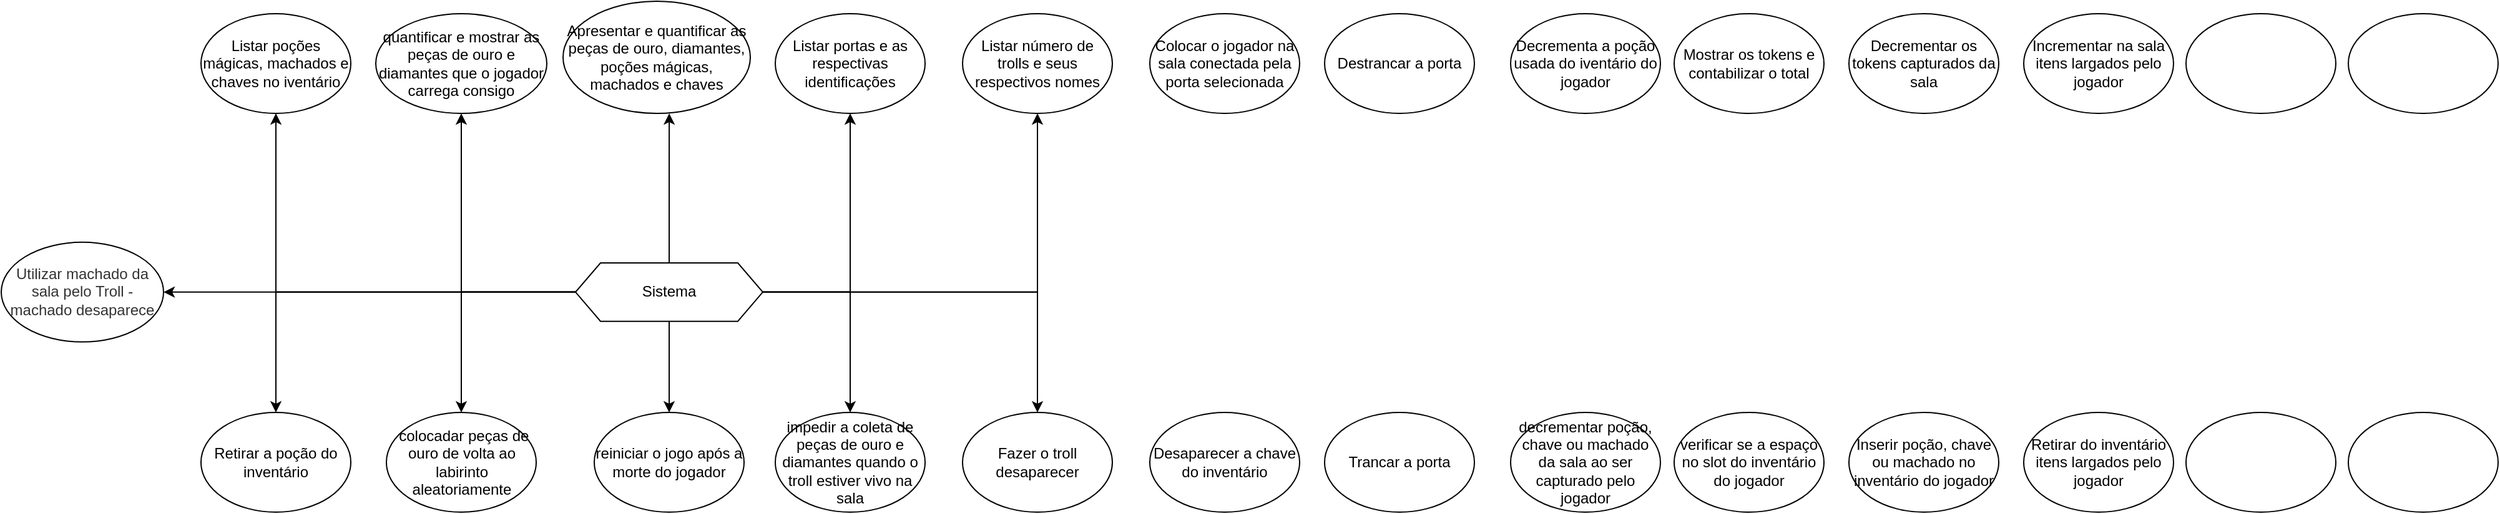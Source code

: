 <mxfile version="14.4.3" type="device" pages="2"><diagram id="KRHu_80R7PJStwcegiyl" name="Página-1"><mxGraphModel dx="7375" dy="848" grid="1" gridSize="10" guides="1" tooltips="1" connect="1" arrows="1" fold="1" page="1" pageScale="1" pageWidth="827" pageHeight="1169" math="0" shadow="0"><root><mxCell id="0"/><mxCell id="1" parent="0"/><mxCell id="p8cwWDW_OP8U_E5JMbLY-8" style="edgeStyle=orthogonalEdgeStyle;rounded=0;orthogonalLoop=1;jettySize=auto;html=1;exitX=0;exitY=0.5;exitDx=0;exitDy=0;entryX=1;entryY=0.5;entryDx=0;entryDy=0;" edge="1" parent="1" source="p8cwWDW_OP8U_E5JMbLY-1" target="p8cwWDW_OP8U_E5JMbLY-7"><mxGeometry relative="1" as="geometry"/></mxCell><mxCell id="p8cwWDW_OP8U_E5JMbLY-9" style="edgeStyle=orthogonalEdgeStyle;rounded=0;orthogonalLoop=1;jettySize=auto;html=1;exitX=0;exitY=0.5;exitDx=0;exitDy=0;" edge="1" parent="1" source="p8cwWDW_OP8U_E5JMbLY-1" target="p8cwWDW_OP8U_E5JMbLY-2"><mxGeometry relative="1" as="geometry"/></mxCell><mxCell id="p8cwWDW_OP8U_E5JMbLY-10" style="edgeStyle=orthogonalEdgeStyle;rounded=0;orthogonalLoop=1;jettySize=auto;html=1;exitX=0;exitY=0.5;exitDx=0;exitDy=0;entryX=0.5;entryY=1;entryDx=0;entryDy=0;" edge="1" parent="1" source="p8cwWDW_OP8U_E5JMbLY-1" target="p8cwWDW_OP8U_E5JMbLY-3"><mxGeometry relative="1" as="geometry"/></mxCell><mxCell id="p8cwWDW_OP8U_E5JMbLY-11" style="edgeStyle=orthogonalEdgeStyle;rounded=0;orthogonalLoop=1;jettySize=auto;html=1;exitX=0.5;exitY=0;exitDx=0;exitDy=0;entryX=0.567;entryY=1;entryDx=0;entryDy=0;entryPerimeter=0;" edge="1" parent="1" source="p8cwWDW_OP8U_E5JMbLY-1" target="p8cwWDW_OP8U_E5JMbLY-4"><mxGeometry relative="1" as="geometry"/></mxCell><mxCell id="p8cwWDW_OP8U_E5JMbLY-17" style="edgeStyle=orthogonalEdgeStyle;rounded=0;orthogonalLoop=1;jettySize=auto;html=1;exitX=0;exitY=0.5;exitDx=0;exitDy=0;entryX=0.5;entryY=0;entryDx=0;entryDy=0;" edge="1" parent="1" source="p8cwWDW_OP8U_E5JMbLY-1" target="p8cwWDW_OP8U_E5JMbLY-12"><mxGeometry relative="1" as="geometry"/></mxCell><mxCell id="p8cwWDW_OP8U_E5JMbLY-18" style="edgeStyle=orthogonalEdgeStyle;rounded=0;orthogonalLoop=1;jettySize=auto;html=1;exitX=0;exitY=0.5;exitDx=0;exitDy=0;entryX=0.5;entryY=0;entryDx=0;entryDy=0;" edge="1" parent="1" source="p8cwWDW_OP8U_E5JMbLY-1" target="p8cwWDW_OP8U_E5JMbLY-13"><mxGeometry relative="1" as="geometry"/></mxCell><mxCell id="p8cwWDW_OP8U_E5JMbLY-19" style="edgeStyle=orthogonalEdgeStyle;rounded=0;orthogonalLoop=1;jettySize=auto;html=1;exitX=0.5;exitY=1;exitDx=0;exitDy=0;entryX=0.5;entryY=0;entryDx=0;entryDy=0;" edge="1" parent="1" source="p8cwWDW_OP8U_E5JMbLY-1" target="p8cwWDW_OP8U_E5JMbLY-14"><mxGeometry relative="1" as="geometry"/></mxCell><mxCell id="p8cwWDW_OP8U_E5JMbLY-20" style="edgeStyle=orthogonalEdgeStyle;rounded=0;orthogonalLoop=1;jettySize=auto;html=1;exitX=1;exitY=0.5;exitDx=0;exitDy=0;" edge="1" parent="1" source="p8cwWDW_OP8U_E5JMbLY-1" target="p8cwWDW_OP8U_E5JMbLY-5"><mxGeometry relative="1" as="geometry"/></mxCell><mxCell id="p8cwWDW_OP8U_E5JMbLY-21" style="edgeStyle=orthogonalEdgeStyle;rounded=0;orthogonalLoop=1;jettySize=auto;html=1;exitX=1;exitY=0.5;exitDx=0;exitDy=0;entryX=0.5;entryY=1;entryDx=0;entryDy=0;" edge="1" parent="1" source="p8cwWDW_OP8U_E5JMbLY-1" target="p8cwWDW_OP8U_E5JMbLY-6"><mxGeometry relative="1" as="geometry"/></mxCell><mxCell id="p8cwWDW_OP8U_E5JMbLY-22" style="edgeStyle=orthogonalEdgeStyle;rounded=0;orthogonalLoop=1;jettySize=auto;html=1;exitX=1;exitY=0.5;exitDx=0;exitDy=0;" edge="1" parent="1" source="p8cwWDW_OP8U_E5JMbLY-1" target="p8cwWDW_OP8U_E5JMbLY-15"><mxGeometry relative="1" as="geometry"/></mxCell><mxCell id="p8cwWDW_OP8U_E5JMbLY-23" style="edgeStyle=orthogonalEdgeStyle;rounded=0;orthogonalLoop=1;jettySize=auto;html=1;exitX=1;exitY=0.5;exitDx=0;exitDy=0;" edge="1" parent="1" source="p8cwWDW_OP8U_E5JMbLY-1" target="p8cwWDW_OP8U_E5JMbLY-16"><mxGeometry relative="1" as="geometry"/></mxCell><mxCell id="p8cwWDW_OP8U_E5JMbLY-1" value="Sistema" style="shape=hexagon;perimeter=hexagonPerimeter2;whiteSpace=wrap;html=1;fixedSize=1;" vertex="1" parent="1"><mxGeometry x="-4590" y="360" width="150" height="46.82" as="geometry"/></mxCell><mxCell id="p8cwWDW_OP8U_E5JMbLY-2" value="Listar poções mágicas, machados e chaves no iventário" style="ellipse;whiteSpace=wrap;html=1;" vertex="1" parent="1"><mxGeometry x="-4890" y="160" width="120" height="80" as="geometry"/></mxCell><mxCell id="p8cwWDW_OP8U_E5JMbLY-3" value="&lt;span&gt;quantificar e mostrar as peças de ouro e diamantes que o jogador carrega consigo&lt;/span&gt;" style="ellipse;whiteSpace=wrap;html=1;" vertex="1" parent="1"><mxGeometry x="-4750" y="160" width="137" height="80" as="geometry"/></mxCell><mxCell id="p8cwWDW_OP8U_E5JMbLY-4" value="&lt;span&gt;Apresentar e quantificar as peças de ouro, diamantes, poções mágicas, machados e chaves&lt;/span&gt;" style="ellipse;whiteSpace=wrap;html=1;" vertex="1" parent="1"><mxGeometry x="-4600" y="150" width="150" height="90" as="geometry"/></mxCell><mxCell id="p8cwWDW_OP8U_E5JMbLY-5" value="&lt;span&gt;Listar portas e as respectivas identificações&lt;/span&gt;" style="ellipse;whiteSpace=wrap;html=1;" vertex="1" parent="1"><mxGeometry x="-4430" y="160" width="120" height="80" as="geometry"/></mxCell><mxCell id="p8cwWDW_OP8U_E5JMbLY-6" value="&lt;span&gt;Listar número de trolls e seus respectivos nomes&lt;/span&gt;" style="ellipse;whiteSpace=wrap;html=1;" vertex="1" parent="1"><mxGeometry x="-4280" y="160" width="120" height="80" as="geometry"/></mxCell><mxCell id="p8cwWDW_OP8U_E5JMbLY-7" value="&lt;span style=&quot;color: rgb(51 , 51 , 51)&quot;&gt;Utilizar machado da sala pelo Troll - machado desaparece&lt;/span&gt;" style="ellipse;whiteSpace=wrap;html=1;" vertex="1" parent="1"><mxGeometry x="-5050" y="343.41" width="130" height="80" as="geometry"/></mxCell><mxCell id="p8cwWDW_OP8U_E5JMbLY-12" value="&lt;span&gt;Retirar a poção do inventário&lt;/span&gt;" style="ellipse;whiteSpace=wrap;html=1;" vertex="1" parent="1"><mxGeometry x="-4890" y="480" width="120" height="80" as="geometry"/></mxCell><mxCell id="p8cwWDW_OP8U_E5JMbLY-13" value="&lt;span&gt;&amp;nbsp;colocadar peças de ouro de volta ao labirinto aleatoriamente&lt;/span&gt;" style="ellipse;whiteSpace=wrap;html=1;" vertex="1" parent="1"><mxGeometry x="-4741.5" y="480" width="120" height="80" as="geometry"/></mxCell><mxCell id="p8cwWDW_OP8U_E5JMbLY-14" value="reiniciar o jogo após a morte do jogador" style="ellipse;whiteSpace=wrap;html=1;" vertex="1" parent="1"><mxGeometry x="-4575" y="480" width="120" height="80" as="geometry"/></mxCell><mxCell id="p8cwWDW_OP8U_E5JMbLY-15" value="impedir a coleta de peças de ouro e diamantes quando o troll estiver vivo na sala" style="ellipse;whiteSpace=wrap;html=1;" vertex="1" parent="1"><mxGeometry x="-4430" y="480" width="120" height="80" as="geometry"/></mxCell><mxCell id="p8cwWDW_OP8U_E5JMbLY-16" value="Fazer o troll desaparecer" style="ellipse;whiteSpace=wrap;html=1;" vertex="1" parent="1"><mxGeometry x="-4280" y="480" width="120" height="80" as="geometry"/></mxCell><mxCell id="p8cwWDW_OP8U_E5JMbLY-24" value="Colocar o jogador na sala conectada pela porta selecionada" style="ellipse;whiteSpace=wrap;html=1;" vertex="1" parent="1"><mxGeometry x="-4130" y="160" width="120" height="80" as="geometry"/></mxCell><mxCell id="p8cwWDW_OP8U_E5JMbLY-25" value="Desaparecer a chave do inventário" style="ellipse;whiteSpace=wrap;html=1;" vertex="1" parent="1"><mxGeometry x="-4130" y="480" width="120" height="80" as="geometry"/></mxCell><mxCell id="p8cwWDW_OP8U_E5JMbLY-26" value="Destrancar a porta" style="ellipse;whiteSpace=wrap;html=1;" vertex="1" parent="1"><mxGeometry x="-3990" y="160" width="120" height="80" as="geometry"/></mxCell><mxCell id="p8cwWDW_OP8U_E5JMbLY-27" value="Trancar a porta" style="ellipse;whiteSpace=wrap;html=1;" vertex="1" parent="1"><mxGeometry x="-3990" y="480" width="120" height="80" as="geometry"/></mxCell><mxCell id="p8cwWDW_OP8U_E5JMbLY-28" value="Decrementa a poção usada do iventário do jogador" style="ellipse;whiteSpace=wrap;html=1;" vertex="1" parent="1"><mxGeometry x="-3841" y="160" width="120" height="80" as="geometry"/></mxCell><mxCell id="p8cwWDW_OP8U_E5JMbLY-29" value="decrementar poção, chave ou machado da sala ao ser capturado pelo jogador" style="ellipse;whiteSpace=wrap;html=1;" vertex="1" parent="1"><mxGeometry x="-3841" y="480" width="120" height="80" as="geometry"/></mxCell><mxCell id="p8cwWDW_OP8U_E5JMbLY-30" value="Mostrar os tokens e contabilizar o total" style="ellipse;whiteSpace=wrap;html=1;" vertex="1" parent="1"><mxGeometry x="-3710" y="160" width="120" height="80" as="geometry"/></mxCell><mxCell id="p8cwWDW_OP8U_E5JMbLY-31" value="verificar se a espaço no slot do inventário do jogador" style="ellipse;whiteSpace=wrap;html=1;" vertex="1" parent="1"><mxGeometry x="-3710" y="480" width="120" height="80" as="geometry"/></mxCell><mxCell id="p8cwWDW_OP8U_E5JMbLY-32" value="Decrementar os tokens capturados da sala" style="ellipse;whiteSpace=wrap;html=1;" vertex="1" parent="1"><mxGeometry x="-3570" y="160" width="120" height="80" as="geometry"/></mxCell><mxCell id="p8cwWDW_OP8U_E5JMbLY-33" value="Inserir poção, chave ou machado no inventário do jogador" style="ellipse;whiteSpace=wrap;html=1;" vertex="1" parent="1"><mxGeometry x="-3570" y="480" width="120" height="80" as="geometry"/></mxCell><mxCell id="p8cwWDW_OP8U_E5JMbLY-34" value="Incrementar na sala itens largados pelo jogador" style="ellipse;whiteSpace=wrap;html=1;" vertex="1" parent="1"><mxGeometry x="-3430" y="160" width="120" height="80" as="geometry"/></mxCell><mxCell id="p8cwWDW_OP8U_E5JMbLY-35" value="Retirar do inventário itens largados pelo jogador" style="ellipse;whiteSpace=wrap;html=1;" vertex="1" parent="1"><mxGeometry x="-3430" y="480" width="120" height="80" as="geometry"/></mxCell><mxCell id="p8cwWDW_OP8U_E5JMbLY-36" value="" style="ellipse;whiteSpace=wrap;html=1;" vertex="1" parent="1"><mxGeometry x="-3300" y="160" width="120" height="80" as="geometry"/></mxCell><mxCell id="p8cwWDW_OP8U_E5JMbLY-37" value="" style="ellipse;whiteSpace=wrap;html=1;" vertex="1" parent="1"><mxGeometry x="-3300" y="480" width="120" height="80" as="geometry"/></mxCell><mxCell id="p8cwWDW_OP8U_E5JMbLY-38" value="" style="ellipse;whiteSpace=wrap;html=1;" vertex="1" parent="1"><mxGeometry x="-3170" y="160" width="120" height="80" as="geometry"/></mxCell><mxCell id="p8cwWDW_OP8U_E5JMbLY-39" value="" style="ellipse;whiteSpace=wrap;html=1;" vertex="1" parent="1"><mxGeometry x="-3170" y="480" width="120" height="80" as="geometry"/></mxCell></root></mxGraphModel></diagram><diagram id="WXObSvlNgrBl4VupW67s" name="Página-2"><mxGraphModel dx="5721" dy="848" grid="1" gridSize="10" guides="1" tooltips="1" connect="1" arrows="1" fold="1" page="1" pageScale="1" pageWidth="827" pageHeight="1169" math="0" shadow="0"><root><mxCell id="G9pF4uTXSzu1Kpu80Hzo-0"/><mxCell id="G9pF4uTXSzu1Kpu80Hzo-1" parent="G9pF4uTXSzu1Kpu80Hzo-0"/><mxCell id="G9pF4uTXSzu1Kpu80Hzo-2" value="Usuário" style="shape=hexagon;perimeter=hexagonPerimeter2;whiteSpace=wrap;html=1;fixedSize=1;" vertex="1" parent="G9pF4uTXSzu1Kpu80Hzo-1"><mxGeometry x="-2945" y="350.0" width="150" height="46.82" as="geometry"/></mxCell><mxCell id="G9pF4uTXSzu1Kpu80Hzo-3" value="Coletar tokens" style="ellipse;whiteSpace=wrap;html=1;" vertex="1" parent="G9pF4uTXSzu1Kpu80Hzo-1"><mxGeometry x="-3220" y="200" width="120" height="80" as="geometry"/></mxCell><mxCell id="G9pF4uTXSzu1Kpu80Hzo-4" value="&lt;span&gt;Utilizar o comando de largar o item (poção, chave ou machado)&lt;/span&gt;" style="ellipse;whiteSpace=wrap;html=1;" vertex="1" parent="G9pF4uTXSzu1Kpu80Hzo-1"><mxGeometry x="-3220" y="460" width="120" height="80" as="geometry"/></mxCell><mxCell id="G9pF4uTXSzu1Kpu80Hzo-5" value="&lt;span&gt;Utilizar o comando&amp;nbsp; de visualização inventário&lt;/span&gt;" style="ellipse;whiteSpace=wrap;html=1;" vertex="1" parent="G9pF4uTXSzu1Kpu80Hzo-1"><mxGeometry x="-3080" y="200" width="120" height="80" as="geometry"/></mxCell><mxCell id="G9pF4uTXSzu1Kpu80Hzo-6" value="&lt;span&gt;Selecionar a porta desejada&lt;/span&gt;" style="ellipse;whiteSpace=wrap;html=1;" vertex="1" parent="G9pF4uTXSzu1Kpu80Hzo-1"><mxGeometry x="-3080" y="460" width="120" height="80" as="geometry"/></mxCell><mxCell id="G9pF4uTXSzu1Kpu80Hzo-7" value="&lt;span&gt;Utilizar o comando&amp;nbsp; de visualização da sala&lt;/span&gt;" style="ellipse;whiteSpace=wrap;html=1;" vertex="1" parent="G9pF4uTXSzu1Kpu80Hzo-1"><mxGeometry x="-2930" y="200" width="120" height="80" as="geometry"/></mxCell><mxCell id="G9pF4uTXSzu1Kpu80Hzo-8" value="&lt;span&gt;Utilizar os comandos de navegação&lt;/span&gt;" style="ellipse;whiteSpace=wrap;html=1;" vertex="1" parent="G9pF4uTXSzu1Kpu80Hzo-1"><mxGeometry x="-2930" y="460" width="120" height="80" as="geometry"/></mxCell><mxCell id="G9pF4uTXSzu1Kpu80Hzo-9" value="&lt;span style=&quot;color: rgb(51 , 51 , 51)&quot;&gt;Utilizar um machado para matar a troll&lt;/span&gt;" style="ellipse;whiteSpace=wrap;html=1;" vertex="1" parent="G9pF4uTXSzu1Kpu80Hzo-1"><mxGeometry x="-2770" y="200" width="120" height="80" as="geometry"/></mxCell><mxCell id="G9pF4uTXSzu1Kpu80Hzo-10" value="&lt;span style=&quot;color: rgb(51 , 51 , 51)&quot;&gt;Utilizar uma poção para trancar a porta&lt;/span&gt;" style="ellipse;whiteSpace=wrap;html=1;" vertex="1" parent="G9pF4uTXSzu1Kpu80Hzo-1"><mxGeometry x="-2770" y="460" width="120" height="80" as="geometry"/></mxCell><mxCell id="G9pF4uTXSzu1Kpu80Hzo-11" value="" style="ellipse;whiteSpace=wrap;html=1;" vertex="1" parent="G9pF4uTXSzu1Kpu80Hzo-1"><mxGeometry x="-2620" y="200" width="120" height="80" as="geometry"/></mxCell><mxCell id="G9pF4uTXSzu1Kpu80Hzo-12" value="&lt;span&gt;Utilizar o comando de coletar o item (poção, chave ou machado)&lt;/span&gt;" style="ellipse;whiteSpace=wrap;html=1;" vertex="1" parent="G9pF4uTXSzu1Kpu80Hzo-1"><mxGeometry x="-2620" y="460" width="120" height="80" as="geometry"/></mxCell><mxCell id="G9pF4uTXSzu1Kpu80Hzo-13" value="" style="ellipse;whiteSpace=wrap;html=1;" vertex="1" parent="G9pF4uTXSzu1Kpu80Hzo-1"><mxGeometry x="-3370" y="200" width="120" height="80" as="geometry"/></mxCell><mxCell id="G9pF4uTXSzu1Kpu80Hzo-14" value="" style="ellipse;whiteSpace=wrap;html=1;" vertex="1" parent="G9pF4uTXSzu1Kpu80Hzo-1"><mxGeometry x="-3370" y="460" width="120" height="80" as="geometry"/></mxCell><mxCell id="G9pF4uTXSzu1Kpu80Hzo-15" value="" style="ellipse;whiteSpace=wrap;html=1;" vertex="1" parent="G9pF4uTXSzu1Kpu80Hzo-1"><mxGeometry x="-2470" y="200" width="120" height="80" as="geometry"/></mxCell><mxCell id="G9pF4uTXSzu1Kpu80Hzo-16" value="" style="ellipse;whiteSpace=wrap;html=1;" vertex="1" parent="G9pF4uTXSzu1Kpu80Hzo-1"><mxGeometry x="-2470" y="460" width="120" height="80" as="geometry"/></mxCell><mxCell id="G9pF4uTXSzu1Kpu80Hzo-17" value="" style="ellipse;whiteSpace=wrap;html=1;" vertex="1" parent="G9pF4uTXSzu1Kpu80Hzo-1"><mxGeometry x="-2320" y="200" width="120" height="80" as="geometry"/></mxCell><mxCell id="G9pF4uTXSzu1Kpu80Hzo-18" value="" style="ellipse;whiteSpace=wrap;html=1;" vertex="1" parent="G9pF4uTXSzu1Kpu80Hzo-1"><mxGeometry x="-2320" y="460" width="120" height="80" as="geometry"/></mxCell><mxCell id="G9pF4uTXSzu1Kpu80Hzo-19" value="" style="ellipse;whiteSpace=wrap;html=1;" vertex="1" parent="G9pF4uTXSzu1Kpu80Hzo-1"><mxGeometry x="-3510" y="200" width="120" height="80" as="geometry"/></mxCell><mxCell id="G9pF4uTXSzu1Kpu80Hzo-20" value="" style="ellipse;whiteSpace=wrap;html=1;" vertex="1" parent="G9pF4uTXSzu1Kpu80Hzo-1"><mxGeometry x="-3510" y="460" width="120" height="80" as="geometry"/></mxCell><mxCell id="G9pF4uTXSzu1Kpu80Hzo-21" value="" style="ellipse;whiteSpace=wrap;html=1;" vertex="1" parent="G9pF4uTXSzu1Kpu80Hzo-1"><mxGeometry x="-2180" y="200" width="120" height="80" as="geometry"/></mxCell><mxCell id="G9pF4uTXSzu1Kpu80Hzo-22" value="" style="ellipse;whiteSpace=wrap;html=1;" vertex="1" parent="G9pF4uTXSzu1Kpu80Hzo-1"><mxGeometry x="-2180" y="460" width="120" height="80" as="geometry"/></mxCell><mxCell id="G9pF4uTXSzu1Kpu80Hzo-23" value="" style="ellipse;whiteSpace=wrap;html=1;" vertex="1" parent="G9pF4uTXSzu1Kpu80Hzo-1"><mxGeometry x="-3650" y="200" width="120" height="80" as="geometry"/></mxCell><mxCell id="G9pF4uTXSzu1Kpu80Hzo-24" value="" style="ellipse;whiteSpace=wrap;html=1;" vertex="1" parent="G9pF4uTXSzu1Kpu80Hzo-1"><mxGeometry x="-3650" y="460" width="120" height="80" as="geometry"/></mxCell></root></mxGraphModel></diagram></mxfile>